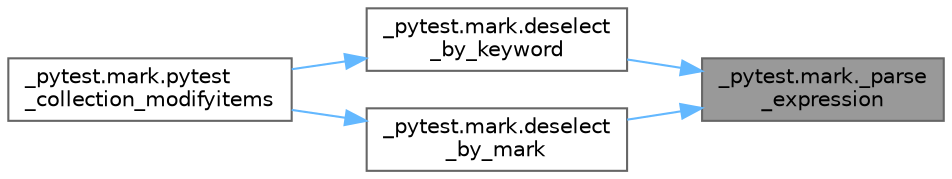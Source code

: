 digraph "_pytest.mark._parse_expression"
{
 // LATEX_PDF_SIZE
  bgcolor="transparent";
  edge [fontname=Helvetica,fontsize=10,labelfontname=Helvetica,labelfontsize=10];
  node [fontname=Helvetica,fontsize=10,shape=box,height=0.2,width=0.4];
  rankdir="RL";
  Node1 [id="Node000001",label="_pytest.mark._parse\l_expression",height=0.2,width=0.4,color="gray40", fillcolor="grey60", style="filled", fontcolor="black",tooltip=" "];
  Node1 -> Node2 [id="edge1_Node000001_Node000002",dir="back",color="steelblue1",style="solid",tooltip=" "];
  Node2 [id="Node000002",label="_pytest.mark.deselect\l_by_keyword",height=0.2,width=0.4,color="grey40", fillcolor="white", style="filled",URL="$namespace__pytest_1_1mark.html#a554bea25f092aaf075ce117f657da616",tooltip=" "];
  Node2 -> Node3 [id="edge2_Node000002_Node000003",dir="back",color="steelblue1",style="solid",tooltip=" "];
  Node3 [id="Node000003",label="_pytest.mark.pytest\l_collection_modifyitems",height=0.2,width=0.4,color="grey40", fillcolor="white", style="filled",URL="$namespace__pytest_1_1mark.html#ab22b4f4cb18f7dba399e4d59b8f9b23b",tooltip=" "];
  Node1 -> Node4 [id="edge3_Node000001_Node000004",dir="back",color="steelblue1",style="solid",tooltip=" "];
  Node4 [id="Node000004",label="_pytest.mark.deselect\l_by_mark",height=0.2,width=0.4,color="grey40", fillcolor="white", style="filled",URL="$namespace__pytest_1_1mark.html#a26ffbd5ec982fac7fdbb50a6d76219f6",tooltip=" "];
  Node4 -> Node3 [id="edge4_Node000004_Node000003",dir="back",color="steelblue1",style="solid",tooltip=" "];
}
